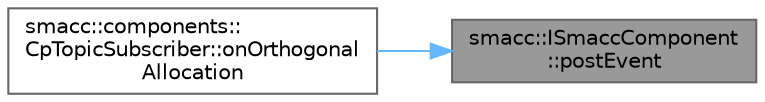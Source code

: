 digraph "smacc::ISmaccComponent::postEvent"
{
 // LATEX_PDF_SIZE
  bgcolor="transparent";
  edge [fontname=Helvetica,fontsize=10,labelfontname=Helvetica,labelfontsize=10];
  node [fontname=Helvetica,fontsize=10,shape=box,height=0.2,width=0.4];
  rankdir="RL";
  Node1 [label="smacc::ISmaccComponent\l::postEvent",height=0.2,width=0.4,color="gray40", fillcolor="grey60", style="filled", fontcolor="black",tooltip=" "];
  Node1 -> Node2 [dir="back",color="steelblue1",style="solid"];
  Node2 [label="smacc::components::\lCpTopicSubscriber::onOrthogonal\lAllocation",height=0.2,width=0.4,color="grey40", fillcolor="white", style="filled",URL="$classsmacc_1_1components_1_1CpTopicSubscriber.html#a7ed50caff06e266a4df299a58fdf5ba0",tooltip=" "];
}
